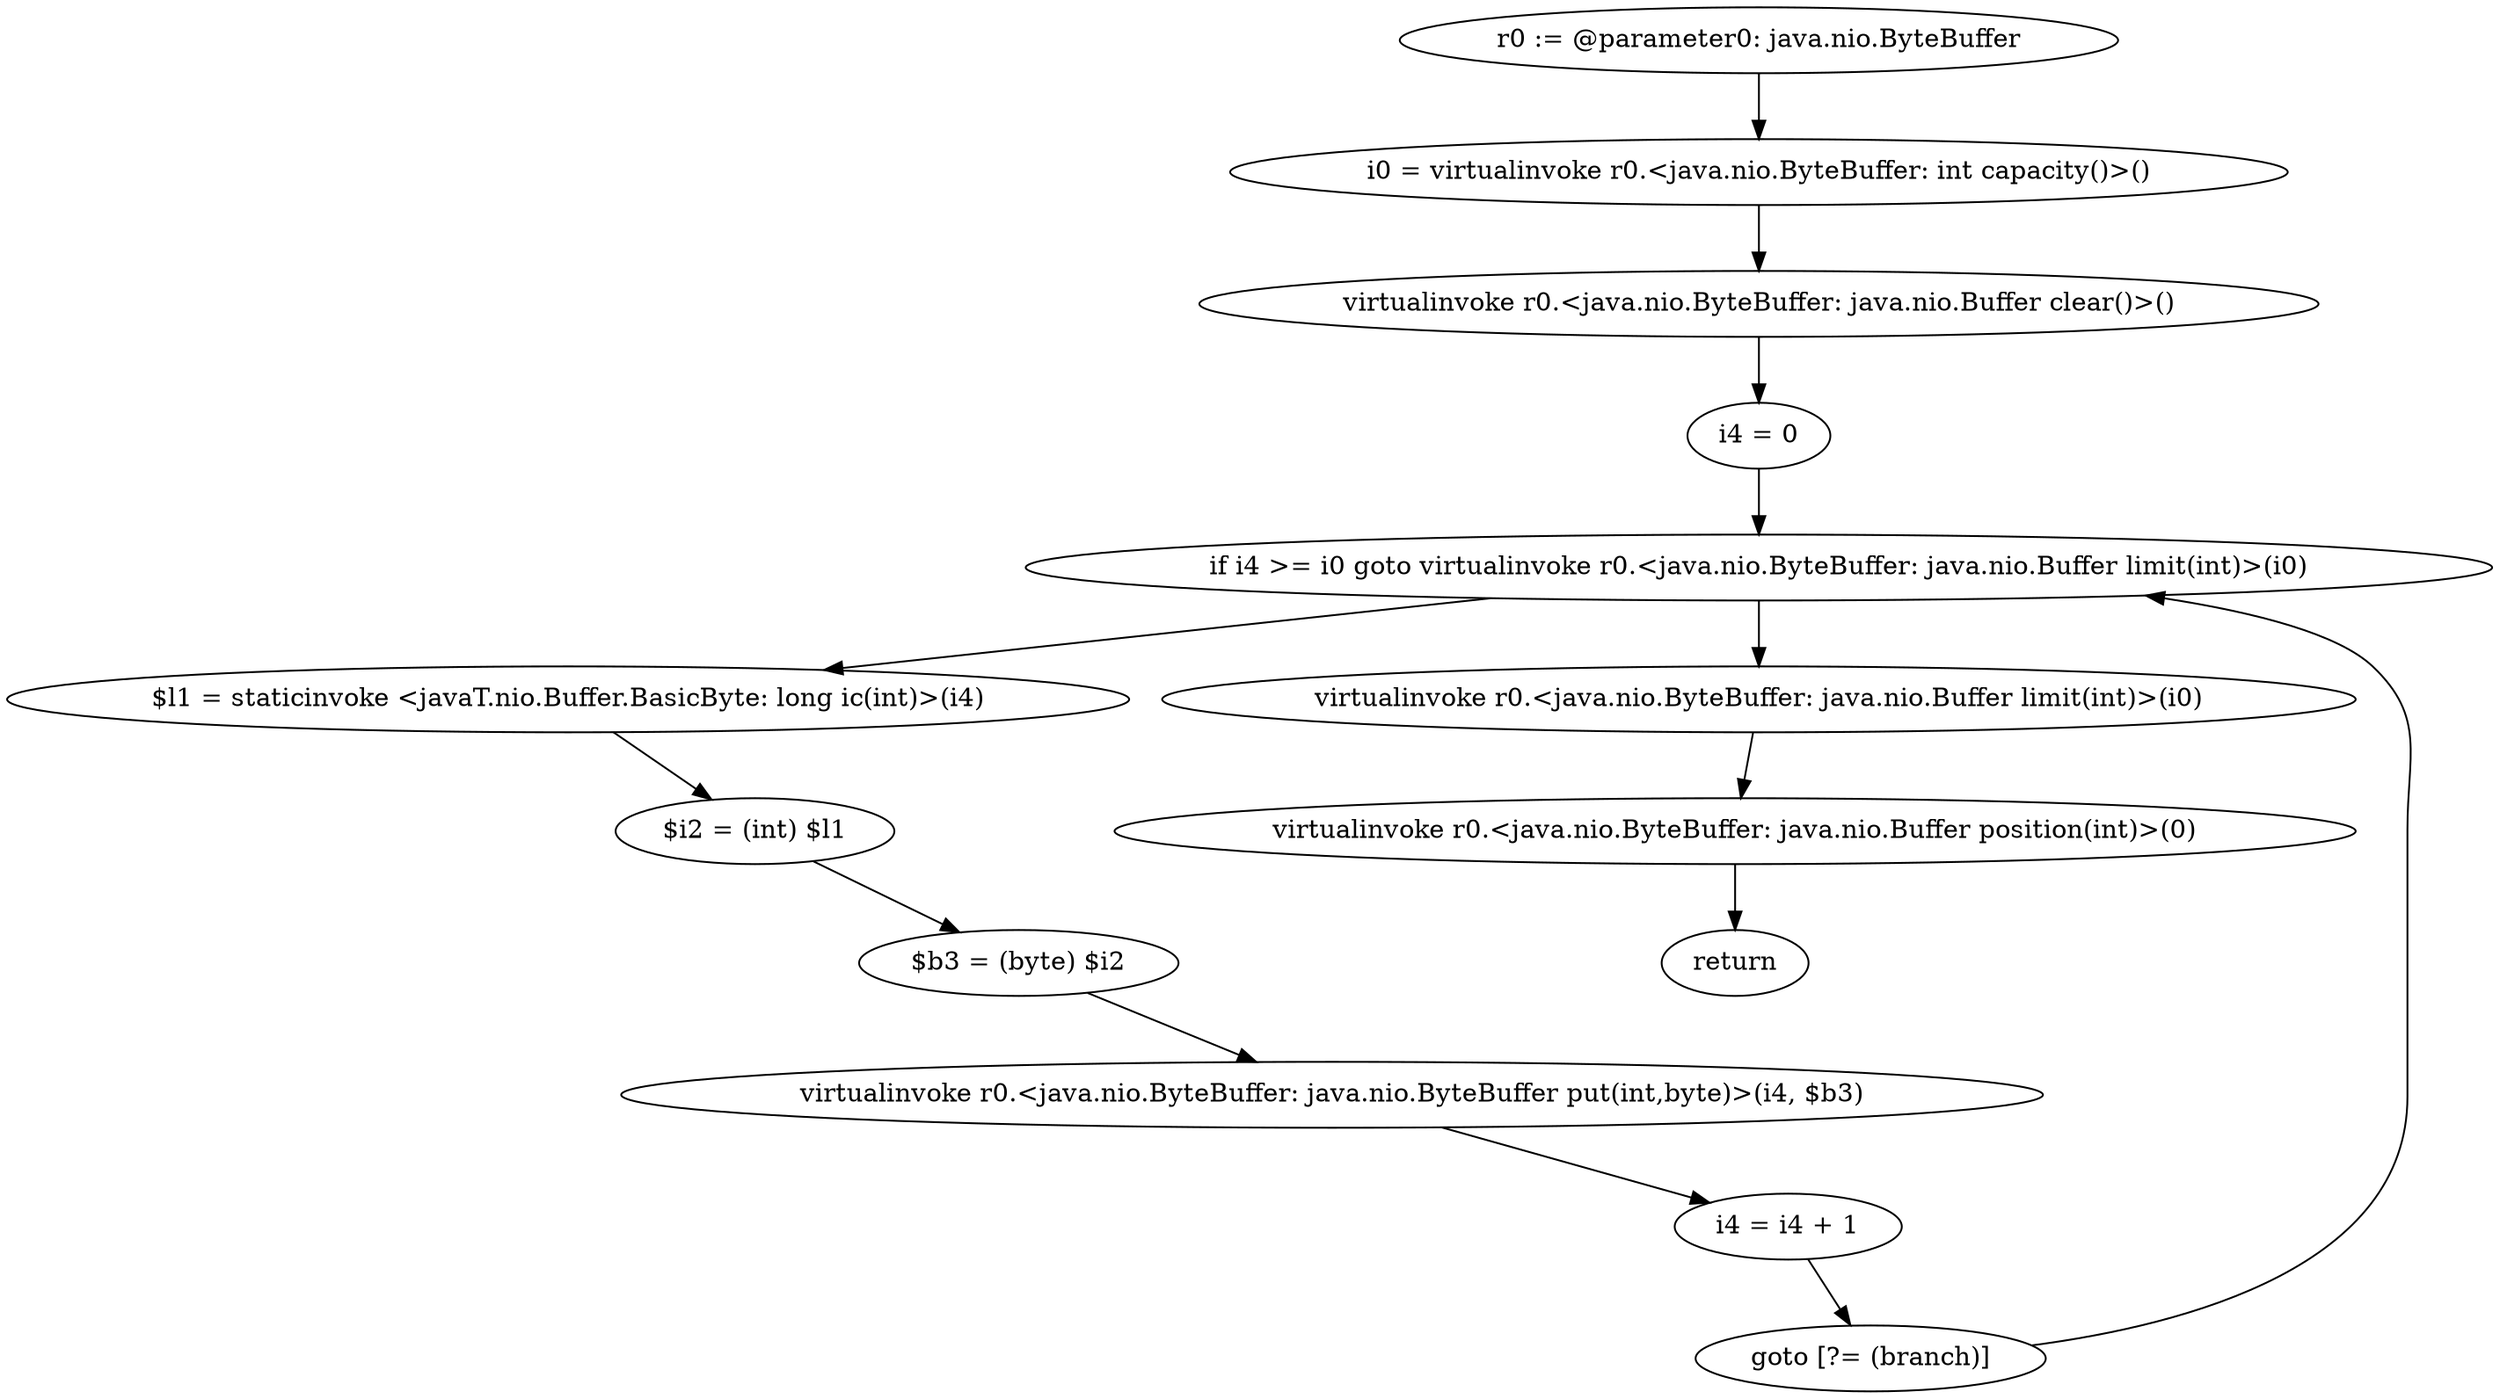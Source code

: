 digraph "unitGraph" {
    "r0 := @parameter0: java.nio.ByteBuffer"
    "i0 = virtualinvoke r0.<java.nio.ByteBuffer: int capacity()>()"
    "virtualinvoke r0.<java.nio.ByteBuffer: java.nio.Buffer clear()>()"
    "i4 = 0"
    "if i4 >= i0 goto virtualinvoke r0.<java.nio.ByteBuffer: java.nio.Buffer limit(int)>(i0)"
    "$l1 = staticinvoke <javaT.nio.Buffer.BasicByte: long ic(int)>(i4)"
    "$i2 = (int) $l1"
    "$b3 = (byte) $i2"
    "virtualinvoke r0.<java.nio.ByteBuffer: java.nio.ByteBuffer put(int,byte)>(i4, $b3)"
    "i4 = i4 + 1"
    "goto [?= (branch)]"
    "virtualinvoke r0.<java.nio.ByteBuffer: java.nio.Buffer limit(int)>(i0)"
    "virtualinvoke r0.<java.nio.ByteBuffer: java.nio.Buffer position(int)>(0)"
    "return"
    "r0 := @parameter0: java.nio.ByteBuffer"->"i0 = virtualinvoke r0.<java.nio.ByteBuffer: int capacity()>()";
    "i0 = virtualinvoke r0.<java.nio.ByteBuffer: int capacity()>()"->"virtualinvoke r0.<java.nio.ByteBuffer: java.nio.Buffer clear()>()";
    "virtualinvoke r0.<java.nio.ByteBuffer: java.nio.Buffer clear()>()"->"i4 = 0";
    "i4 = 0"->"if i4 >= i0 goto virtualinvoke r0.<java.nio.ByteBuffer: java.nio.Buffer limit(int)>(i0)";
    "if i4 >= i0 goto virtualinvoke r0.<java.nio.ByteBuffer: java.nio.Buffer limit(int)>(i0)"->"$l1 = staticinvoke <javaT.nio.Buffer.BasicByte: long ic(int)>(i4)";
    "if i4 >= i0 goto virtualinvoke r0.<java.nio.ByteBuffer: java.nio.Buffer limit(int)>(i0)"->"virtualinvoke r0.<java.nio.ByteBuffer: java.nio.Buffer limit(int)>(i0)";
    "$l1 = staticinvoke <javaT.nio.Buffer.BasicByte: long ic(int)>(i4)"->"$i2 = (int) $l1";
    "$i2 = (int) $l1"->"$b3 = (byte) $i2";
    "$b3 = (byte) $i2"->"virtualinvoke r0.<java.nio.ByteBuffer: java.nio.ByteBuffer put(int,byte)>(i4, $b3)";
    "virtualinvoke r0.<java.nio.ByteBuffer: java.nio.ByteBuffer put(int,byte)>(i4, $b3)"->"i4 = i4 + 1";
    "i4 = i4 + 1"->"goto [?= (branch)]";
    "goto [?= (branch)]"->"if i4 >= i0 goto virtualinvoke r0.<java.nio.ByteBuffer: java.nio.Buffer limit(int)>(i0)";
    "virtualinvoke r0.<java.nio.ByteBuffer: java.nio.Buffer limit(int)>(i0)"->"virtualinvoke r0.<java.nio.ByteBuffer: java.nio.Buffer position(int)>(0)";
    "virtualinvoke r0.<java.nio.ByteBuffer: java.nio.Buffer position(int)>(0)"->"return";
}
